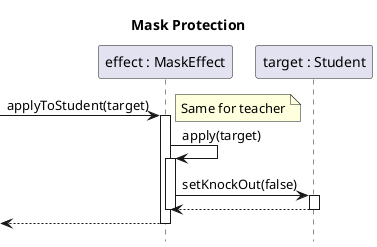 @startuml effect-mask-apply

title Mask Protection
hide footbox

participant "effect : MaskEffect" as effect
participant "target : Student" as target

[-> effect ++: applyToStudent(target)
note right: Same for teacher
	effect -> effect ++: apply(target)
	effect -> target ++: setKnockOut(false)
	return
	deactivate
return

@enduml
